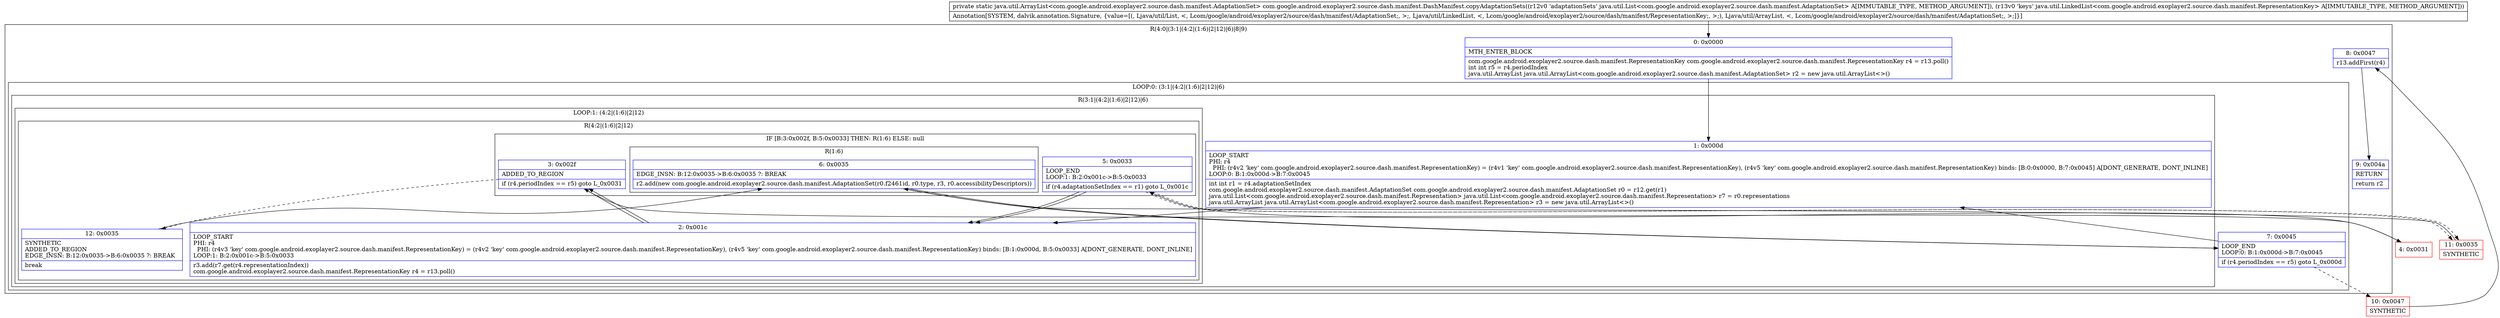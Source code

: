 digraph "CFG forcom.google.android.exoplayer2.source.dash.manifest.DashManifest.copyAdaptationSets(Ljava\/util\/List;Ljava\/util\/LinkedList;)Ljava\/util\/ArrayList;" {
subgraph cluster_Region_1702636512 {
label = "R(4:0|(3:1|(4:2|(1:6)|2|12)|6)|8|9)";
node [shape=record,color=blue];
Node_0 [shape=record,label="{0\:\ 0x0000|MTH_ENTER_BLOCK\l|com.google.android.exoplayer2.source.dash.manifest.RepresentationKey com.google.android.exoplayer2.source.dash.manifest.RepresentationKey r4 = r13.poll()\lint int r5 = r4.periodIndex\ljava.util.ArrayList java.util.ArrayList\<com.google.android.exoplayer2.source.dash.manifest.AdaptationSet\> r2 = new java.util.ArrayList\<\>()\l}"];
subgraph cluster_LoopRegion_1466158397 {
label = "LOOP:0: (3:1|(4:2|(1:6)|2|12)|6)";
node [shape=record,color=blue];
Node_7 [shape=record,label="{7\:\ 0x0045|LOOP_END\lLOOP:0: B:1:0x000d\-\>B:7:0x0045\l|if (r4.periodIndex == r5) goto L_0x000d\l}"];
subgraph cluster_Region_436844460 {
label = "R(3:1|(4:2|(1:6)|2|12)|6)";
node [shape=record,color=blue];
Node_1 [shape=record,label="{1\:\ 0x000d|LOOP_START\lPHI: r4 \l  PHI: (r4v2 'key' com.google.android.exoplayer2.source.dash.manifest.RepresentationKey) = (r4v1 'key' com.google.android.exoplayer2.source.dash.manifest.RepresentationKey), (r4v5 'key' com.google.android.exoplayer2.source.dash.manifest.RepresentationKey) binds: [B:0:0x0000, B:7:0x0045] A[DONT_GENERATE, DONT_INLINE]\lLOOP:0: B:1:0x000d\-\>B:7:0x0045\l|int int r1 = r4.adaptationSetIndex\lcom.google.android.exoplayer2.source.dash.manifest.AdaptationSet com.google.android.exoplayer2.source.dash.manifest.AdaptationSet r0 = r12.get(r1)\ljava.util.List\<com.google.android.exoplayer2.source.dash.manifest.Representation\> java.util.List\<com.google.android.exoplayer2.source.dash.manifest.Representation\> r7 = r0.representations\ljava.util.ArrayList java.util.ArrayList\<com.google.android.exoplayer2.source.dash.manifest.Representation\> r3 = new java.util.ArrayList\<\>()\l}"];
subgraph cluster_LoopRegion_1397022490 {
label = "LOOP:1: (4:2|(1:6)|2|12)";
node [shape=record,color=blue];
Node_5 [shape=record,label="{5\:\ 0x0033|LOOP_END\lLOOP:1: B:2:0x001c\-\>B:5:0x0033\l|if (r4.adaptationSetIndex == r1) goto L_0x001c\l}"];
subgraph cluster_Region_1941969199 {
label = "R(4:2|(1:6)|2|12)";
node [shape=record,color=blue];
Node_2 [shape=record,label="{2\:\ 0x001c|LOOP_START\lPHI: r4 \l  PHI: (r4v3 'key' com.google.android.exoplayer2.source.dash.manifest.RepresentationKey) = (r4v2 'key' com.google.android.exoplayer2.source.dash.manifest.RepresentationKey), (r4v5 'key' com.google.android.exoplayer2.source.dash.manifest.RepresentationKey) binds: [B:1:0x000d, B:5:0x0033] A[DONT_GENERATE, DONT_INLINE]\lLOOP:1: B:2:0x001c\-\>B:5:0x0033\l|r3.add(r7.get(r4.representationIndex))\lcom.google.android.exoplayer2.source.dash.manifest.RepresentationKey r4 = r13.poll()\l}"];
subgraph cluster_IfRegion_549367100 {
label = "IF [B:3:0x002f, B:5:0x0033] THEN: R(1:6) ELSE: null";
node [shape=record,color=blue];
Node_3 [shape=record,label="{3\:\ 0x002f|ADDED_TO_REGION\l|if (r4.periodIndex == r5) goto L_0x0031\l}"];
Node_5 [shape=record,label="{5\:\ 0x0033|LOOP_END\lLOOP:1: B:2:0x001c\-\>B:5:0x0033\l|if (r4.adaptationSetIndex == r1) goto L_0x001c\l}"];
subgraph cluster_Region_2011023952 {
label = "R(1:6)";
node [shape=record,color=blue];
Node_6 [shape=record,label="{6\:\ 0x0035|EDGE_INSN: B:12:0x0035\-\>B:6:0x0035 ?: BREAK  \l|r2.add(new com.google.android.exoplayer2.source.dash.manifest.AdaptationSet(r0.f2461id, r0.type, r3, r0.accessibilityDescriptors))\l}"];
}
}
Node_2 [shape=record,label="{2\:\ 0x001c|LOOP_START\lPHI: r4 \l  PHI: (r4v3 'key' com.google.android.exoplayer2.source.dash.manifest.RepresentationKey) = (r4v2 'key' com.google.android.exoplayer2.source.dash.manifest.RepresentationKey), (r4v5 'key' com.google.android.exoplayer2.source.dash.manifest.RepresentationKey) binds: [B:1:0x000d, B:5:0x0033] A[DONT_GENERATE, DONT_INLINE]\lLOOP:1: B:2:0x001c\-\>B:5:0x0033\l|r3.add(r7.get(r4.representationIndex))\lcom.google.android.exoplayer2.source.dash.manifest.RepresentationKey r4 = r13.poll()\l}"];
Node_12 [shape=record,label="{12\:\ 0x0035|SYNTHETIC\lADDED_TO_REGION\lEDGE_INSN: B:12:0x0035\-\>B:6:0x0035 ?: BREAK  \l|break\l}"];
}
}
Node_6 [shape=record,label="{6\:\ 0x0035|EDGE_INSN: B:12:0x0035\-\>B:6:0x0035 ?: BREAK  \l|r2.add(new com.google.android.exoplayer2.source.dash.manifest.AdaptationSet(r0.f2461id, r0.type, r3, r0.accessibilityDescriptors))\l}"];
}
}
Node_8 [shape=record,label="{8\:\ 0x0047|r13.addFirst(r4)\l}"];
Node_9 [shape=record,label="{9\:\ 0x004a|RETURN\l|return r2\l}"];
}
Node_4 [shape=record,color=red,label="{4\:\ 0x0031}"];
Node_10 [shape=record,color=red,label="{10\:\ 0x0047|SYNTHETIC\l}"];
Node_11 [shape=record,color=red,label="{11\:\ 0x0035|SYNTHETIC\l}"];
MethodNode[shape=record,label="{private static java.util.ArrayList\<com.google.android.exoplayer2.source.dash.manifest.AdaptationSet\> com.google.android.exoplayer2.source.dash.manifest.DashManifest.copyAdaptationSets((r12v0 'adaptationSets' java.util.List\<com.google.android.exoplayer2.source.dash.manifest.AdaptationSet\> A[IMMUTABLE_TYPE, METHOD_ARGUMENT]), (r13v0 'keys' java.util.LinkedList\<com.google.android.exoplayer2.source.dash.manifest.RepresentationKey\> A[IMMUTABLE_TYPE, METHOD_ARGUMENT]))  | Annotation[SYSTEM, dalvik.annotation.Signature, \{value=[(, Ljava\/util\/List, \<, Lcom\/google\/android\/exoplayer2\/source\/dash\/manifest\/AdaptationSet;, \>;, Ljava\/util\/LinkedList, \<, Lcom\/google\/android\/exoplayer2\/source\/dash\/manifest\/RepresentationKey;, \>;), Ljava\/util\/ArrayList, \<, Lcom\/google\/android\/exoplayer2\/source\/dash\/manifest\/AdaptationSet;, \>;]\}]\l}"];
MethodNode -> Node_0;
Node_0 -> Node_1;
Node_7 -> Node_1;
Node_7 -> Node_10[style=dashed];
Node_1 -> Node_2;
Node_5 -> Node_2;
Node_5 -> Node_11[style=dashed];
Node_2 -> Node_3;
Node_3 -> Node_4;
Node_3 -> Node_12[style=dashed];
Node_5 -> Node_2;
Node_5 -> Node_11[style=dashed];
Node_6 -> Node_7;
Node_2 -> Node_3;
Node_12 -> Node_6;
Node_6 -> Node_7;
Node_8 -> Node_9;
Node_4 -> Node_5;
Node_10 -> Node_8;
Node_11 -> Node_6;
}

